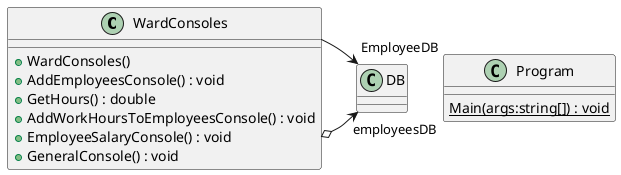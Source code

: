 @startuml
class WardConsoles {
    + WardConsoles()
    + AddEmployeesConsole() : void
    + GetHours() : double
    + AddWorkHoursToEmployeesConsole() : void
    + EmployeeSalaryConsole() : void
    + GeneralConsole() : void
}
class Program {
    {static} Main(args:string[]) : void
}
WardConsoles o-> "employeesDB" DB
WardConsoles --> "EmployeeDB" DB
@enduml
